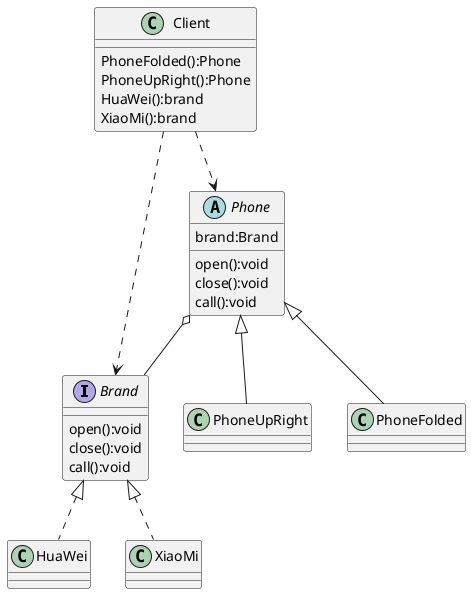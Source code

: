 @startuml
interface Brand
abstract Phone

Brand <|.. HuaWei
Brand <|.. XiaoMi

Phone <|-- PhoneUpRight
Phone <|-- PhoneFolded

Phone o-- Brand

Client ..> Brand
Client ..> Phone

Phone : brand:Brand
Phone : open():void
Phone : close():void
Phone : call():void

Brand : open():void
Brand : close():void
Brand : call():void

Client : PhoneFolded():Phone
Client : PhoneUpRight():Phone
Client : HuaWei():brand
Client : XiaoMi():brand
@enduml